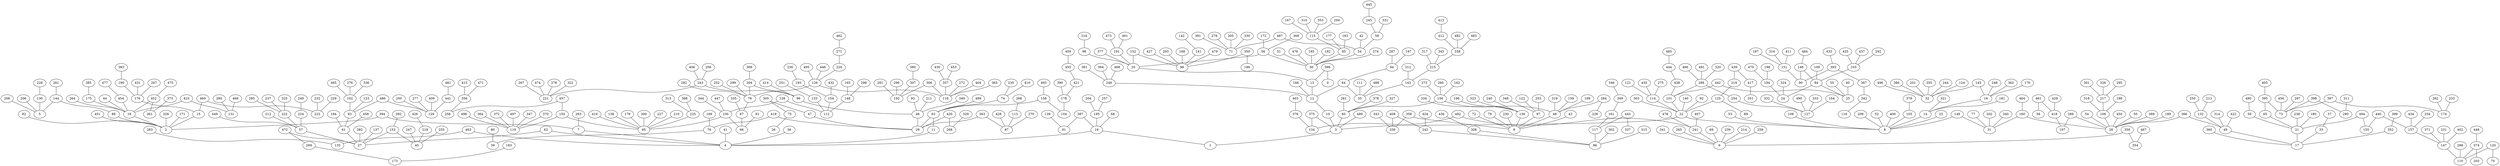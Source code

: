 graph{
405 -- 395;
367 -- 342;
406 -- 243;
457 -- 258;
366 -- 49;
59 -- 21;
262 -- 174;
377 -- 20;
441 -- 129;
491 -- 286;
344 -- 100;
270 -- 87;
138 -- 95;
493 -- 158;
414 -- 99;
451 -- 2;
455 -- 421;
84 -- 24;
329 -- 268;
487 -- 34;
386 -- 32;
144 -- 88;
419 -- 29;
254 -- 127;
151 -- 90;
349 -- 46;
136 -- 9;
292 -- 103;
282 -- 78;
366 -- 28;
65 -- 21;
449 -- 57;
63 -- 29;
143 -- 35;
200 -- 129;
440 -- 155;
343 -- 339;
306 -- 192;
284 -- 48;
22 -- 3;
162 -- 156;
390 -- 178;
160 -- 31;
83 -- 61;
472 -- 27;
274 -- 30;
229 -- 223;
369 -- 304;
438 -- 101;
458 -- 61;
3 -- 1;
494 -- 21;
375 -- 3;
82 -- 2;
125 -- 89;
280 -- 131;
289 -- 28;
144 -- 5;
411 -- 151;
384 -- 246;
473 -- 191;
468 -- 246;
194 -- 24;
240 -- 136;
141 -- 96;
197 -- 94;
420 -- 268;
396 -- 0;
434 -- 157;
48 -- 9;
397 -- 73;
204 -- 195;
320 -- 286;
160 -- 28;
145 -- 32;
297 -- 73;
123 -- 83;
419 -- 76;
93 -- 46;
486 -- 129;
309 -- 161;
499 -- 63;
305 -- 75;
428 -- 87;
331 -- 58;
263 -- 7;
69 -- 6;
314 -- 49;
479 -- 96;
152 -- 96;
397 -- 174;
157 -- 147;
374 -- 203;
311 -- 290;
300 -- 95;
152 -- 20;
125 -- 22;
372 -- 119;
21 -- 17;
296 -- 192;
76 -- 39;
289 -- 107;
420 -- 29;
497 -- 119;
238 -- 21;
33 -- 17;
16 -- 14;
396 -- 13;
371 -- 147;
326 -- 217;
99 -- 46;
389 -- 28;
181 -- 14;
139 -- 91;
190 -- 176;
481 -- 441;
213 -- 132;
212 -- 57;
418 -- 107;
392 -- 153;
165 -- 148;
75 -- 26;
288 -- 110;
100 -- 66;
128 -- 100;
182 -- 30;
184 -- 61;
189 -- 28;
209 -- 8;
425 -- 103;
58 -- 34;
474 -- 221;
52 -- 8;
241 -- 6;
251 -- 133;
111 -- 35;
235 -- 74;
206 -- 5;
120 -- 110;
412 -- 338;
439 -- 417;
417 -- 351;
227 -- 95;
399 -- 352;
295 -- 217;
480 -- 59;
283 -- 135;
239 -- 6;
126 -- 118;
368 -- 56;
400 -- 8;
7 -- 4;
210 -- 95;
310 -- 115;
12 -- 10;
219 -- 125;
133 -- 112;
287 -- 94;
228 -- 130;
317 -- 215;
105 -- 8;
156 -- 48;
67 -- 66;
278 -- 221;
304 -- 99;
215 -- 143;
335 -- 67;
275 -- 114;
156 -- 60;
249 -- 224;
279 -- 71;
42 -- 34;
145 -- 16;
214 -- 6;
445 -- 245;
60 -- 3;
305 -- 47;
150 -- 119;
301 -- 217;
373 -- 361;
23 -- 8;
398 -- 73;
243 -- 221;
407 -- 241;
363 -- 87;
259 -- 6;
158 -- 104;
117 -- 86;
140 -- 22;
237 -- 222;
308 -- 86;
350 -- 186;
461 -- 38;
236 -- 193;
325 -- 222;
302 -- 86;
416 -- 95;
22 -- 8;
266 -- 113;
387 -- 19;
353 -- 115;
164 -- 127;
84 -- 25;
101 -- 22;
488 -- 35;
430 -- 357;
98 -- 20;
201 -- 32;
358 -- 9;
113 -- 87;
448 -- 374;
257 -- 195;
463 -- 4;
380 -- 307;
446 -- 126;
74 -- 63;
454 -- 18;
56 -- 30;
398 -- 290;
146 -- 90;
40 -- 25;
456 -- 73;
146 -- 84;
304 -- 78;
363 -- 29;
433 -- 393;
437 -- 103;
285 -- 222;
272 -- 118;
374 -- 110;
336 -- 102;
109 -- 84;
218 -- 45;
158 -- 63;
439 -- 219;
62 -- 27;
453 -- 357;
492 -- 241;
34 -- 30;
57 -- 27;
345 -- 215;
264 -- 18;
281 -- 60;
465 -- 102;
102 -- 83;
153 -- 45;
426 -- 218;
385 -- 175;
225 -- 95;
358 -- 339;
256 -- 243;
482 -- 338;
13 -- 12;
286 -- 101;
199 -- 48;
126 -- 78;
44 -- 18;
63 -- 11;
46 -- 29;
291 -- 192;
319 -- 48;
360 -- 17;
355 -- 32;
442 -- 101;
121 -- 114;
276 -- 102;
222 -- 57;
85 -- 30;
64 -- 35;
435 -- 114;
315 -- 86;
49 -- 17;
429 -- 418;
14 -- 8;
246 -- 12;
54 -- 28;
106 -- 28;
383 -- 190;
460 -- 223;
81 -- 66;
175 -- 18;
261 -- 144;
324 -- 24;
379 -- 105;
51 -- 30;
478 -- 241;
20 -- 13;
198 -- 194;
41 -- 4;
466 -- 286;
80 -- 39;
187 -- 151;
205 -- 71;
408 -- 339;
404 -- 118;
252 -- 78;
440 -- 157;
253 -- 97;
154 -- 112;
347 -- 119;
313 -- 225;
231 -- 147;
61 -- 27;
244 -- 32;
328 -- 2;
442 -- 25;
36 -- 4;
37 -- 33;
341 -- 6;
15 -- 2;
299 -- 78;
243 -- 99;
100 -- 95;
94 -- 64;
177 -- 85;
149 -- 8;
352 -- 17;
220 -- 126;
103 -- 84;
375 -- 134;
180 -- 21;
424 -- 242;
422 -- 49;
307 -- 192;
387 -- 91;
161 -- 117;
43 -- 9;
62 -- 4;
312 -- 143;
362 -- 16;
55 -- 25;
242 -- 86;
250 -- 132;
382 -- 27;
137 -- 27;
395 -- 65;
359 -- 6;
472 -- 269;
132 -- 49;
202 -- 31;
298 -- 148;
450 -- 28;
72 -- 9;
489 -- 3;
348 -- 97;
183 -- 173;
115 -- 85;
401 -- 191;
10 -- 3;
114 -- 22;
11 -- 4;
294 -- 115;
255 -- 45;
92 -- 22;
322 -- 221;
179 -- 95;
170 -- 16;
436 -- 308;
467 -- 354;
332 -- 127;
495 -- 126;
124 -- 32;
403 -- 376;
346 -- 309;
216 -- 98;
248 -- 16;
443 -- 337;
490 -- 127;
97 -- 9;
462 -- 271;
334 -- 136;
195 -- 19;
19 -- 4;
196 -- 136;
492 -- 134;
410 -- 74;
172 -- 56;
486 -- 83;
381 -- 246;
431 -- 176;
153 -- 27;
267 -- 221;
365 -- 118;
207 -- 176;
273 -- 156;
370 -- 119;
402 -- 147;
356 -- 258;
148 -- 112;
234 -- 157;
357 -- 118;
277 -- 129;
247 -- 45;
208 -- 5;
303 -- 22;
496 -- 32;
476 -- 30;
50 -- 28;
452 -- 18;
340 -- 31;
166 -- 12;
469 -- 131;
306 -- 118;
483 -- 338;
176 -- 15;
224 -- 57;
149 -- 31;
409 -- 129;
271 -- 220;
64 -- 12;
408 -- 242;
427 -- 96;
463 -- 135;
350 -- 96;
193 -- 154;
376 -- 134;
191 -- 20;
321 -- 14;
333 -- 127;
122 -- 97;
475 -- 452;
18 -- 2;
260 -- 156;
185 -- 30;
487 -- 71;
338 -- 215;
56 -- 20;
286 -- 254;
477 -- 454;
178 -- 104;
68 -- 19;
188 -- 106;
395 -- 73;
159 -- 48;
19 -- 1;
457 -- 150;
423 -- 131;
167 -- 115;
330 -- 71;
233 -- 174;
498 -- 119;
471 -- 356;
142 -- 141;
464 -- 160;
232 -- 223;
88 -- 2;
432 -- 154;
318 -- 106;
394 -- 7;
423 -- 18;
53 -- 8;
128 -- 112;
217 -- 106;
460 -- 15;
47 -- 29;
79 -- 9;
211 -- 46;
378 -- 60;
413 -- 412;
293 -- 96;
108 -- 8;
323 -- 136;
391 -- 71;
461 -- 418;
359 -- 354;
470 -- 194;
388 -- 225;
147 -- 110;
316 -- 151;
327 -- 60;
163 -- 85;
459 -- 455;
415 -- 356;
169 -- 76;
245 -- 58;
485 -- 444;
265 -- 6;
269 -- 173;
342 -- 116;
364 -- 119;
284 -- 226;
168 -- 96;
494 -- 155;
120 -- 70;
443 -- 117;
444 -- 438;
130 -- 5;
171 -- 2;
421 -- 178;
150 -- 95;
393 -- 90;
77 -- 31;
394 -- 2;
230 -- 9;
452 -- 361;
393 -- 367;
78 -- 67;
484 -- 146;
447 -- 100;
}
